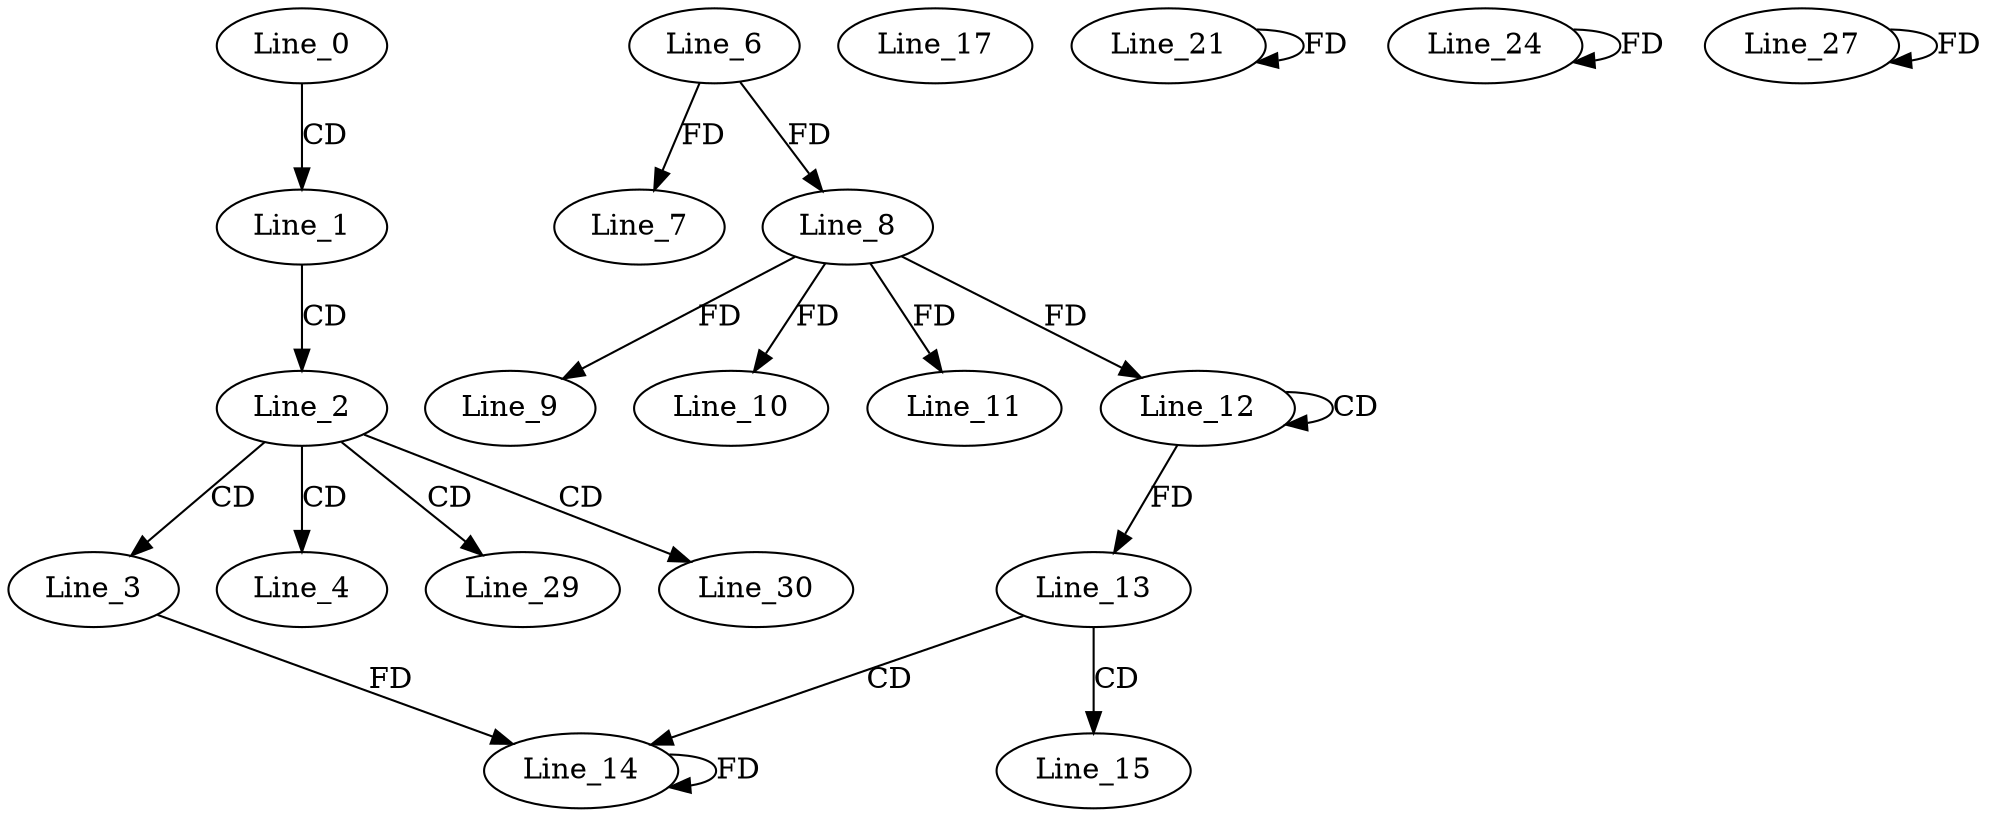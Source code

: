 digraph G {
  Line_0;
  Line_1;
  Line_2;
  Line_3;
  Line_4;
  Line_6;
  Line_7;
  Line_8;
  Line_8;
  Line_9;
  Line_10;
  Line_11;
  Line_12;
  Line_12;
  Line_13;
  Line_14;
  Line_15;
  Line_17;
  Line_21;
  Line_24;
  Line_27;
  Line_29;
  Line_30;
  Line_0 -> Line_1 [ label="CD" ];
  Line_1 -> Line_2 [ label="CD" ];
  Line_2 -> Line_3 [ label="CD" ];
  Line_2 -> Line_4 [ label="CD" ];
  Line_6 -> Line_7 [ label="FD" ];
  Line_6 -> Line_8 [ label="FD" ];
  Line_8 -> Line_9 [ label="FD" ];
  Line_8 -> Line_10 [ label="FD" ];
  Line_8 -> Line_11 [ label="FD" ];
  Line_12 -> Line_12 [ label="CD" ];
  Line_8 -> Line_12 [ label="FD" ];
  Line_12 -> Line_13 [ label="FD" ];
  Line_13 -> Line_14 [ label="CD" ];
  Line_3 -> Line_14 [ label="FD" ];
  Line_14 -> Line_14 [ label="FD" ];
  Line_13 -> Line_15 [ label="CD" ];
  Line_21 -> Line_21 [ label="FD" ];
  Line_24 -> Line_24 [ label="FD" ];
  Line_27 -> Line_27 [ label="FD" ];
  Line_2 -> Line_29 [ label="CD" ];
  Line_2 -> Line_30 [ label="CD" ];
}
